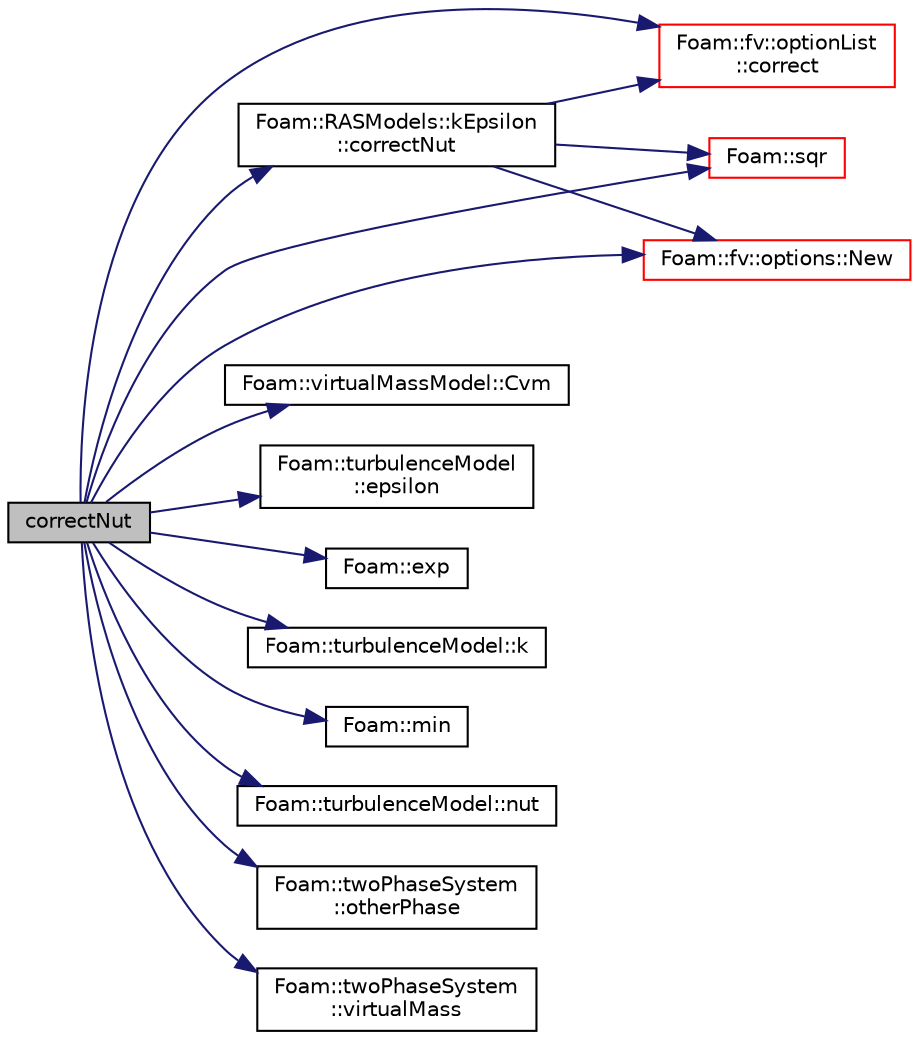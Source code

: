 digraph "correctNut"
{
  bgcolor="transparent";
  edge [fontname="Helvetica",fontsize="10",labelfontname="Helvetica",labelfontsize="10"];
  node [fontname="Helvetica",fontsize="10",shape=record];
  rankdir="LR";
  Node1 [label="correctNut",height=0.2,width=0.4,color="black", fillcolor="grey75", style="filled", fontcolor="black"];
  Node1 -> Node2 [color="midnightblue",fontsize="10",style="solid",fontname="Helvetica"];
  Node2 [label="Foam::fv::optionList\l::correct",height=0.2,width=0.4,color="red",URL="$a01762.html#ae3e6a795c3429c465e44e8953d47e34a",tooltip="Apply correction to field. "];
  Node1 -> Node3 [color="midnightblue",fontsize="10",style="solid",fontname="Helvetica"];
  Node3 [label="Foam::RASModels::kEpsilon\l::correctNut",height=0.2,width=0.4,color="black",URL="$a01255.html#aaffe89433f18f1ee4137486e19219448"];
  Node3 -> Node4 [color="midnightblue",fontsize="10",style="solid",fontname="Helvetica"];
  Node4 [label="Foam::sqr",height=0.2,width=0.4,color="red",URL="$a10936.html#a277dc11c581d53826ab5090b08f3b17b"];
  Node3 -> Node5 [color="midnightblue",fontsize="10",style="solid",fontname="Helvetica"];
  Node5 [label="Foam::fv::options::New",height=0.2,width=0.4,color="red",URL="$a01763.html#a616ee355e53d26b92cf6a39d39f5c594",tooltip="Construct fvOptions and register to datbase if not present. "];
  Node3 -> Node2 [color="midnightblue",fontsize="10",style="solid",fontname="Helvetica"];
  Node1 -> Node6 [color="midnightblue",fontsize="10",style="solid",fontname="Helvetica"];
  Node6 [label="Foam::virtualMassModel::Cvm",height=0.2,width=0.4,color="black",URL="$a02919.html#a4e73ca3e9d58481dbe4e80b97c089f63",tooltip="Return the virtual mass coefficient. "];
  Node1 -> Node7 [color="midnightblue",fontsize="10",style="solid",fontname="Helvetica"];
  Node7 [label="Foam::turbulenceModel\l::epsilon",height=0.2,width=0.4,color="black",URL="$a02791.html#a5dde6dd365b52eccdd838f2218acab9e",tooltip="Return the turbulence kinetic energy dissipation rate. "];
  Node1 -> Node8 [color="midnightblue",fontsize="10",style="solid",fontname="Helvetica"];
  Node8 [label="Foam::exp",height=0.2,width=0.4,color="black",URL="$a10936.html#a12bca6c677fcf0977532179c3cb9bb89"];
  Node1 -> Node9 [color="midnightblue",fontsize="10",style="solid",fontname="Helvetica"];
  Node9 [label="Foam::turbulenceModel::k",height=0.2,width=0.4,color="black",URL="$a02791.html#a3f82cf7bd1acf0346fcf9c6f6af56834",tooltip="Return the turbulence kinetic energy. "];
  Node1 -> Node10 [color="midnightblue",fontsize="10",style="solid",fontname="Helvetica"];
  Node10 [label="Foam::min",height=0.2,width=0.4,color="black",URL="$a10936.html#a253e112ad2d56d96230ff39ea7f442dc"];
  Node1 -> Node5 [color="midnightblue",fontsize="10",style="solid",fontname="Helvetica"];
  Node1 -> Node11 [color="midnightblue",fontsize="10",style="solid",fontname="Helvetica"];
  Node11 [label="Foam::turbulenceModel::nut",height=0.2,width=0.4,color="black",URL="$a02791.html#a1db87b18f9ce22499fd79db299416788",tooltip="Return the turbulence viscosity. "];
  Node1 -> Node12 [color="midnightblue",fontsize="10",style="solid",fontname="Helvetica"];
  Node12 [label="Foam::twoPhaseSystem\l::otherPhase",height=0.2,width=0.4,color="black",URL="$a02806.html#a7a66222af4865209cd410d77cd196fe6",tooltip="Constant access the phase not given as an argument. "];
  Node1 -> Node4 [color="midnightblue",fontsize="10",style="solid",fontname="Helvetica"];
  Node1 -> Node13 [color="midnightblue",fontsize="10",style="solid",fontname="Helvetica"];
  Node13 [label="Foam::twoPhaseSystem\l::virtualMass",height=0.2,width=0.4,color="black",URL="$a02806.html#a6375042d7a49d0e06aae79f59d39ca92",tooltip="Return the virtual mass model for the given phase. "];
}
